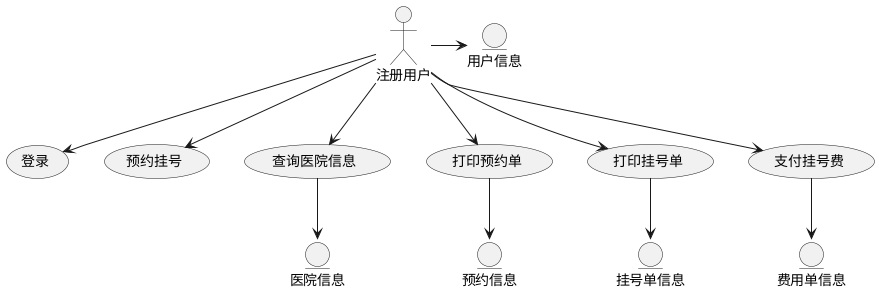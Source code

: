 @startuml
'https://plantuml.com/use-case-diagram
actor 注册用户 as user
entity 用户信息 as userinfo

usecase 登录 as login
usecase 预约挂号 as booking
usecase 查询医院信息 as getInfo
entity 医院信息 as hospitalInfo
usecase 打印预约单 as printBooking
entity 预约信息 as bookingInfo
usecase 打印挂号单 as printPending
entity 挂号单信息 as pendingInfo
usecase 支付挂号费 as payPending
entity 费用单信息 as payInfo

user --> login
user --> getInfo
user --> booking
user --> printBooking
user --> printPending
user --> payPending

user -> userinfo
getInfo --> hospitalInfo
printBooking --> bookingInfo
printPending --> pendingInfo
payPending --> payInfo
@enduml